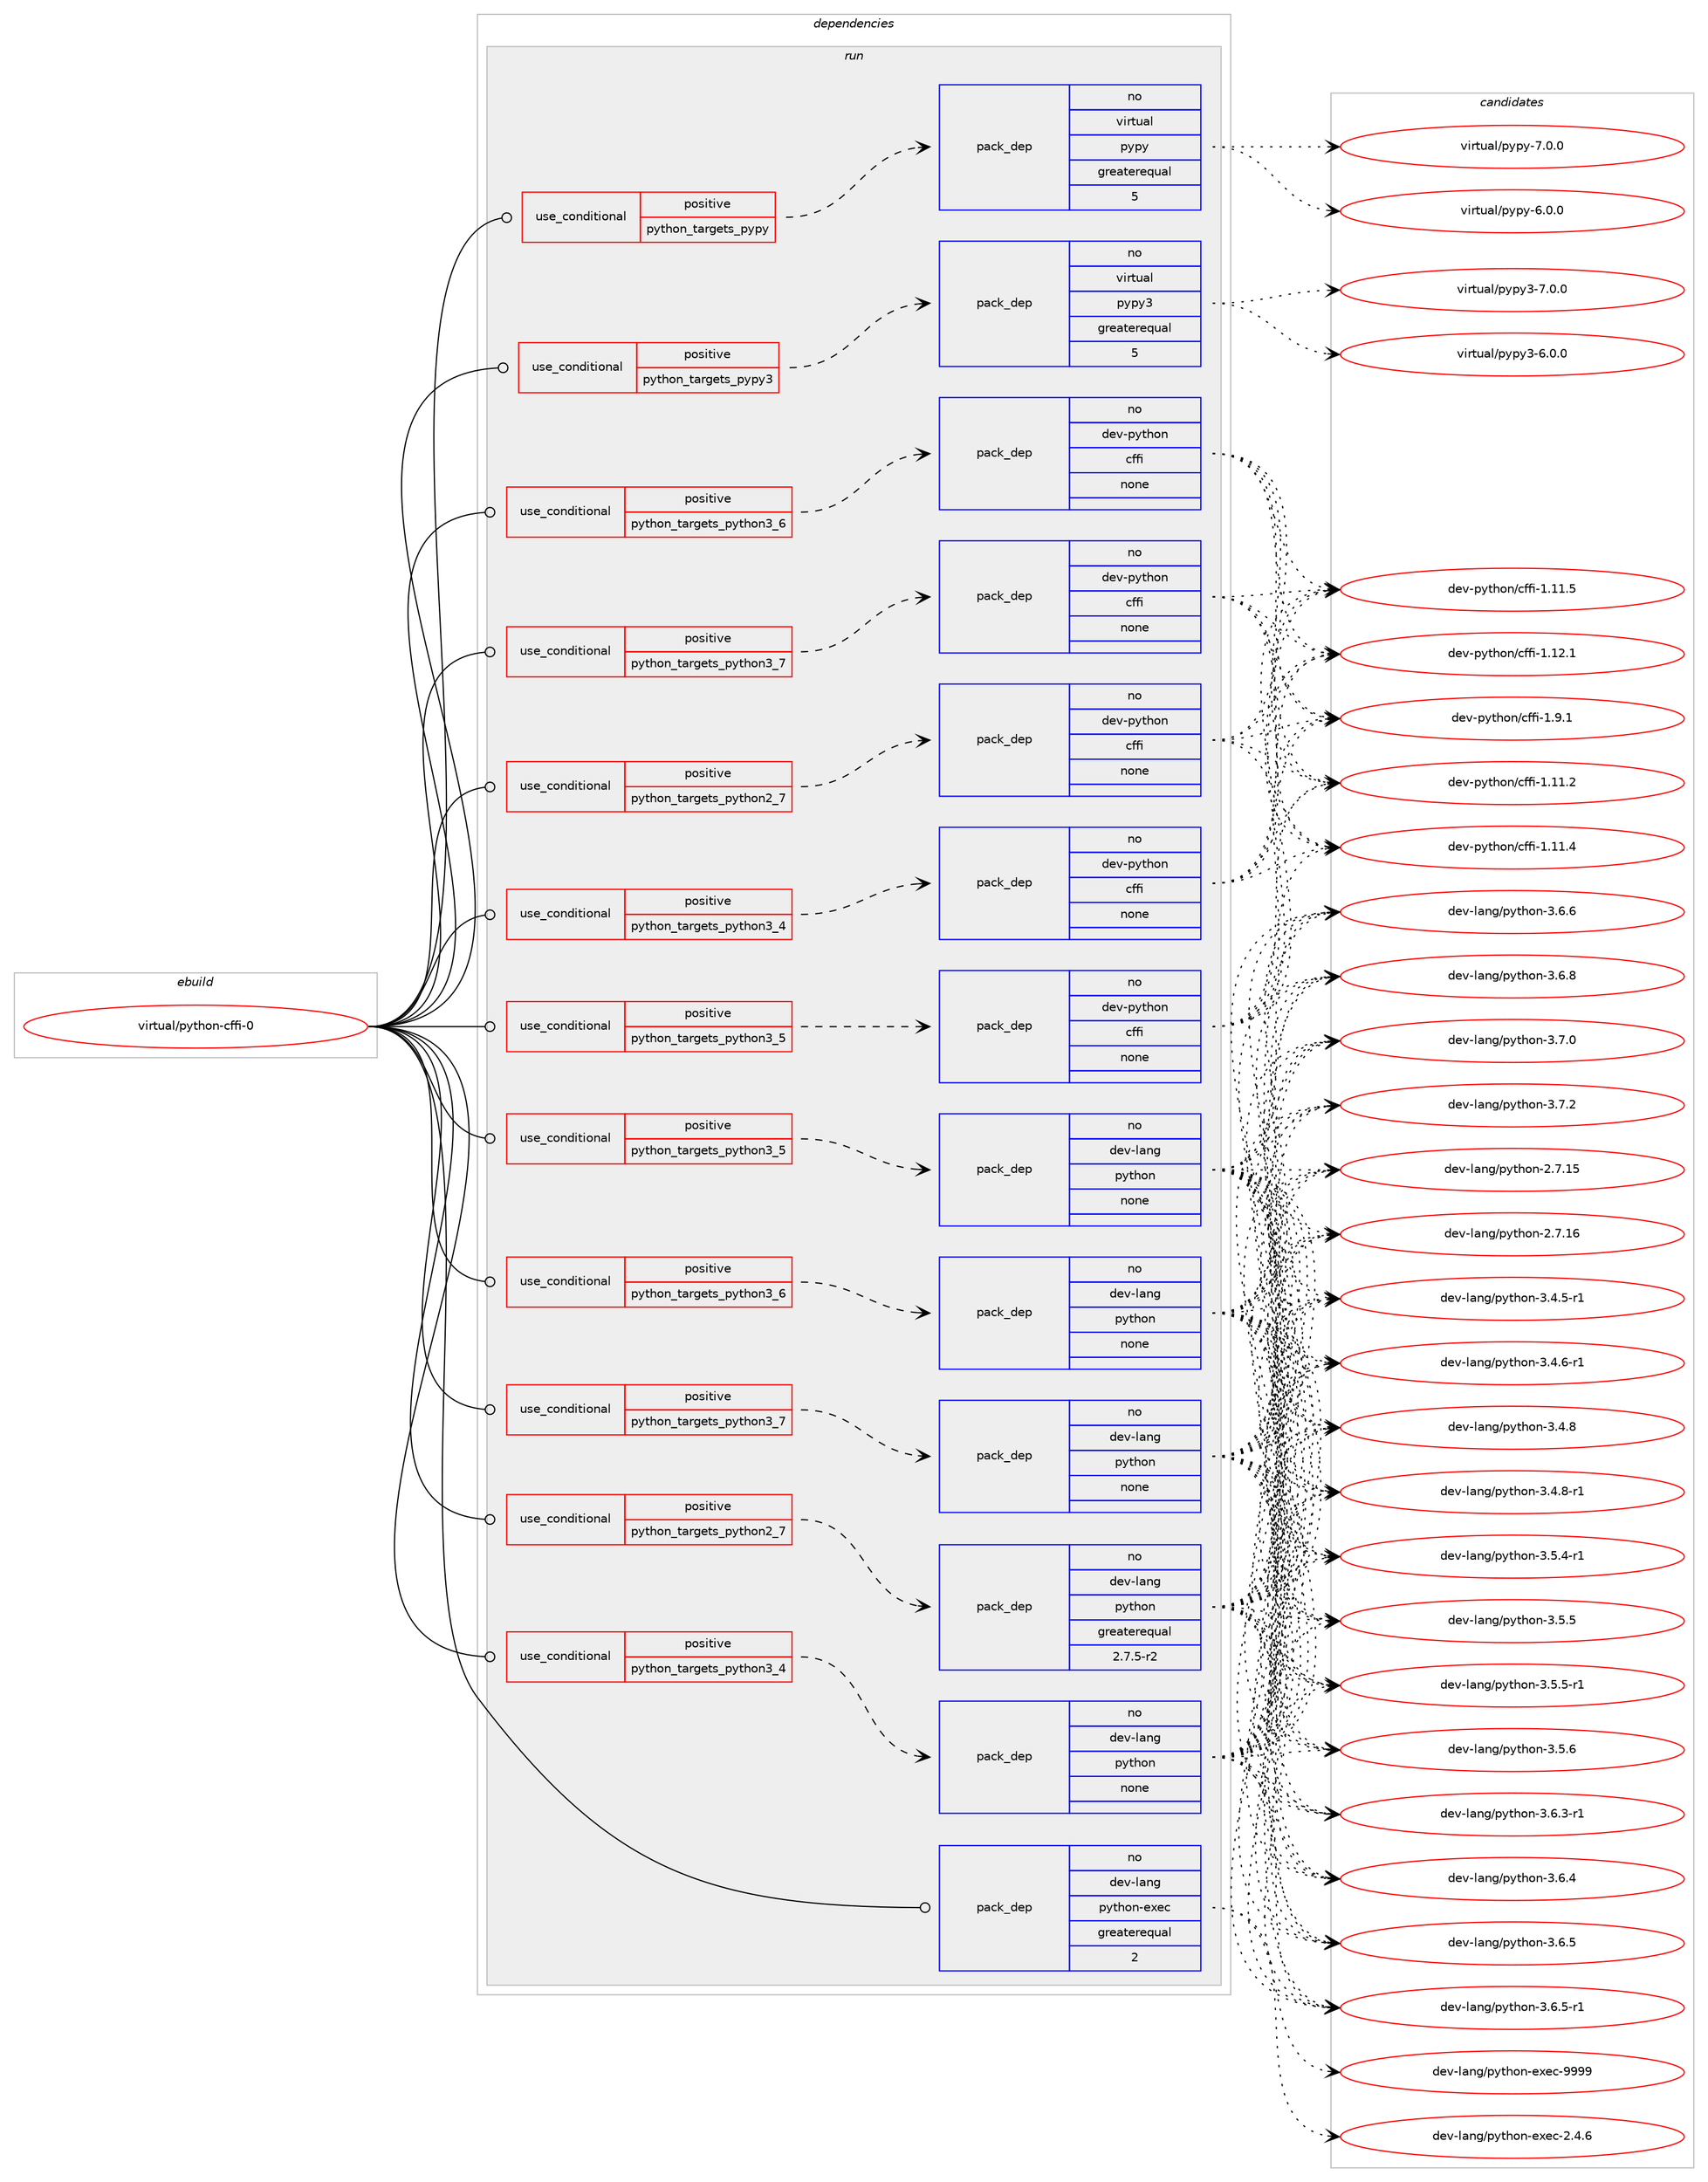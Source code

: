 digraph prolog {

# *************
# Graph options
# *************

newrank=true;
concentrate=true;
compound=true;
graph [rankdir=LR,fontname=Helvetica,fontsize=10,ranksep=1.5];#, ranksep=2.5, nodesep=0.2];
edge  [arrowhead=vee];
node  [fontname=Helvetica,fontsize=10];

# **********
# The ebuild
# **********

subgraph cluster_leftcol {
color=gray;
rank=same;
label=<<i>ebuild</i>>;
id [label="virtual/python-cffi-0", color=red, width=4, href="../virtual/python-cffi-0.svg"];
}

# ****************
# The dependencies
# ****************

subgraph cluster_midcol {
color=gray;
label=<<i>dependencies</i>>;
subgraph cluster_compile {
fillcolor="#eeeeee";
style=filled;
label=<<i>compile</i>>;
}
subgraph cluster_compileandrun {
fillcolor="#eeeeee";
style=filled;
label=<<i>compile and run</i>>;
}
subgraph cluster_run {
fillcolor="#eeeeee";
style=filled;
label=<<i>run</i>>;
subgraph cond462649 {
dependency1742906 [label=<<TABLE BORDER="0" CELLBORDER="1" CELLSPACING="0" CELLPADDING="4"><TR><TD ROWSPAN="3" CELLPADDING="10">use_conditional</TD></TR><TR><TD>positive</TD></TR><TR><TD>python_targets_pypy</TD></TR></TABLE>>, shape=none, color=red];
subgraph pack1251171 {
dependency1742907 [label=<<TABLE BORDER="0" CELLBORDER="1" CELLSPACING="0" CELLPADDING="4" WIDTH="220"><TR><TD ROWSPAN="6" CELLPADDING="30">pack_dep</TD></TR><TR><TD WIDTH="110">no</TD></TR><TR><TD>virtual</TD></TR><TR><TD>pypy</TD></TR><TR><TD>greaterequal</TD></TR><TR><TD>5</TD></TR></TABLE>>, shape=none, color=blue];
}
dependency1742906:e -> dependency1742907:w [weight=20,style="dashed",arrowhead="vee"];
}
id:e -> dependency1742906:w [weight=20,style="solid",arrowhead="odot"];
subgraph cond462650 {
dependency1742908 [label=<<TABLE BORDER="0" CELLBORDER="1" CELLSPACING="0" CELLPADDING="4"><TR><TD ROWSPAN="3" CELLPADDING="10">use_conditional</TD></TR><TR><TD>positive</TD></TR><TR><TD>python_targets_pypy3</TD></TR></TABLE>>, shape=none, color=red];
subgraph pack1251172 {
dependency1742909 [label=<<TABLE BORDER="0" CELLBORDER="1" CELLSPACING="0" CELLPADDING="4" WIDTH="220"><TR><TD ROWSPAN="6" CELLPADDING="30">pack_dep</TD></TR><TR><TD WIDTH="110">no</TD></TR><TR><TD>virtual</TD></TR><TR><TD>pypy3</TD></TR><TR><TD>greaterequal</TD></TR><TR><TD>5</TD></TR></TABLE>>, shape=none, color=blue];
}
dependency1742908:e -> dependency1742909:w [weight=20,style="dashed",arrowhead="vee"];
}
id:e -> dependency1742908:w [weight=20,style="solid",arrowhead="odot"];
subgraph cond462651 {
dependency1742910 [label=<<TABLE BORDER="0" CELLBORDER="1" CELLSPACING="0" CELLPADDING="4"><TR><TD ROWSPAN="3" CELLPADDING="10">use_conditional</TD></TR><TR><TD>positive</TD></TR><TR><TD>python_targets_python2_7</TD></TR></TABLE>>, shape=none, color=red];
subgraph pack1251173 {
dependency1742911 [label=<<TABLE BORDER="0" CELLBORDER="1" CELLSPACING="0" CELLPADDING="4" WIDTH="220"><TR><TD ROWSPAN="6" CELLPADDING="30">pack_dep</TD></TR><TR><TD WIDTH="110">no</TD></TR><TR><TD>dev-lang</TD></TR><TR><TD>python</TD></TR><TR><TD>greaterequal</TD></TR><TR><TD>2.7.5-r2</TD></TR></TABLE>>, shape=none, color=blue];
}
dependency1742910:e -> dependency1742911:w [weight=20,style="dashed",arrowhead="vee"];
}
id:e -> dependency1742910:w [weight=20,style="solid",arrowhead="odot"];
subgraph cond462652 {
dependency1742912 [label=<<TABLE BORDER="0" CELLBORDER="1" CELLSPACING="0" CELLPADDING="4"><TR><TD ROWSPAN="3" CELLPADDING="10">use_conditional</TD></TR><TR><TD>positive</TD></TR><TR><TD>python_targets_python2_7</TD></TR></TABLE>>, shape=none, color=red];
subgraph pack1251174 {
dependency1742913 [label=<<TABLE BORDER="0" CELLBORDER="1" CELLSPACING="0" CELLPADDING="4" WIDTH="220"><TR><TD ROWSPAN="6" CELLPADDING="30">pack_dep</TD></TR><TR><TD WIDTH="110">no</TD></TR><TR><TD>dev-python</TD></TR><TR><TD>cffi</TD></TR><TR><TD>none</TD></TR><TR><TD></TD></TR></TABLE>>, shape=none, color=blue];
}
dependency1742912:e -> dependency1742913:w [weight=20,style="dashed",arrowhead="vee"];
}
id:e -> dependency1742912:w [weight=20,style="solid",arrowhead="odot"];
subgraph cond462653 {
dependency1742914 [label=<<TABLE BORDER="0" CELLBORDER="1" CELLSPACING="0" CELLPADDING="4"><TR><TD ROWSPAN="3" CELLPADDING="10">use_conditional</TD></TR><TR><TD>positive</TD></TR><TR><TD>python_targets_python3_4</TD></TR></TABLE>>, shape=none, color=red];
subgraph pack1251175 {
dependency1742915 [label=<<TABLE BORDER="0" CELLBORDER="1" CELLSPACING="0" CELLPADDING="4" WIDTH="220"><TR><TD ROWSPAN="6" CELLPADDING="30">pack_dep</TD></TR><TR><TD WIDTH="110">no</TD></TR><TR><TD>dev-lang</TD></TR><TR><TD>python</TD></TR><TR><TD>none</TD></TR><TR><TD></TD></TR></TABLE>>, shape=none, color=blue];
}
dependency1742914:e -> dependency1742915:w [weight=20,style="dashed",arrowhead="vee"];
}
id:e -> dependency1742914:w [weight=20,style="solid",arrowhead="odot"];
subgraph cond462654 {
dependency1742916 [label=<<TABLE BORDER="0" CELLBORDER="1" CELLSPACING="0" CELLPADDING="4"><TR><TD ROWSPAN="3" CELLPADDING="10">use_conditional</TD></TR><TR><TD>positive</TD></TR><TR><TD>python_targets_python3_4</TD></TR></TABLE>>, shape=none, color=red];
subgraph pack1251176 {
dependency1742917 [label=<<TABLE BORDER="0" CELLBORDER="1" CELLSPACING="0" CELLPADDING="4" WIDTH="220"><TR><TD ROWSPAN="6" CELLPADDING="30">pack_dep</TD></TR><TR><TD WIDTH="110">no</TD></TR><TR><TD>dev-python</TD></TR><TR><TD>cffi</TD></TR><TR><TD>none</TD></TR><TR><TD></TD></TR></TABLE>>, shape=none, color=blue];
}
dependency1742916:e -> dependency1742917:w [weight=20,style="dashed",arrowhead="vee"];
}
id:e -> dependency1742916:w [weight=20,style="solid",arrowhead="odot"];
subgraph cond462655 {
dependency1742918 [label=<<TABLE BORDER="0" CELLBORDER="1" CELLSPACING="0" CELLPADDING="4"><TR><TD ROWSPAN="3" CELLPADDING="10">use_conditional</TD></TR><TR><TD>positive</TD></TR><TR><TD>python_targets_python3_5</TD></TR></TABLE>>, shape=none, color=red];
subgraph pack1251177 {
dependency1742919 [label=<<TABLE BORDER="0" CELLBORDER="1" CELLSPACING="0" CELLPADDING="4" WIDTH="220"><TR><TD ROWSPAN="6" CELLPADDING="30">pack_dep</TD></TR><TR><TD WIDTH="110">no</TD></TR><TR><TD>dev-lang</TD></TR><TR><TD>python</TD></TR><TR><TD>none</TD></TR><TR><TD></TD></TR></TABLE>>, shape=none, color=blue];
}
dependency1742918:e -> dependency1742919:w [weight=20,style="dashed",arrowhead="vee"];
}
id:e -> dependency1742918:w [weight=20,style="solid",arrowhead="odot"];
subgraph cond462656 {
dependency1742920 [label=<<TABLE BORDER="0" CELLBORDER="1" CELLSPACING="0" CELLPADDING="4"><TR><TD ROWSPAN="3" CELLPADDING="10">use_conditional</TD></TR><TR><TD>positive</TD></TR><TR><TD>python_targets_python3_5</TD></TR></TABLE>>, shape=none, color=red];
subgraph pack1251178 {
dependency1742921 [label=<<TABLE BORDER="0" CELLBORDER="1" CELLSPACING="0" CELLPADDING="4" WIDTH="220"><TR><TD ROWSPAN="6" CELLPADDING="30">pack_dep</TD></TR><TR><TD WIDTH="110">no</TD></TR><TR><TD>dev-python</TD></TR><TR><TD>cffi</TD></TR><TR><TD>none</TD></TR><TR><TD></TD></TR></TABLE>>, shape=none, color=blue];
}
dependency1742920:e -> dependency1742921:w [weight=20,style="dashed",arrowhead="vee"];
}
id:e -> dependency1742920:w [weight=20,style="solid",arrowhead="odot"];
subgraph cond462657 {
dependency1742922 [label=<<TABLE BORDER="0" CELLBORDER="1" CELLSPACING="0" CELLPADDING="4"><TR><TD ROWSPAN="3" CELLPADDING="10">use_conditional</TD></TR><TR><TD>positive</TD></TR><TR><TD>python_targets_python3_6</TD></TR></TABLE>>, shape=none, color=red];
subgraph pack1251179 {
dependency1742923 [label=<<TABLE BORDER="0" CELLBORDER="1" CELLSPACING="0" CELLPADDING="4" WIDTH="220"><TR><TD ROWSPAN="6" CELLPADDING="30">pack_dep</TD></TR><TR><TD WIDTH="110">no</TD></TR><TR><TD>dev-lang</TD></TR><TR><TD>python</TD></TR><TR><TD>none</TD></TR><TR><TD></TD></TR></TABLE>>, shape=none, color=blue];
}
dependency1742922:e -> dependency1742923:w [weight=20,style="dashed",arrowhead="vee"];
}
id:e -> dependency1742922:w [weight=20,style="solid",arrowhead="odot"];
subgraph cond462658 {
dependency1742924 [label=<<TABLE BORDER="0" CELLBORDER="1" CELLSPACING="0" CELLPADDING="4"><TR><TD ROWSPAN="3" CELLPADDING="10">use_conditional</TD></TR><TR><TD>positive</TD></TR><TR><TD>python_targets_python3_6</TD></TR></TABLE>>, shape=none, color=red];
subgraph pack1251180 {
dependency1742925 [label=<<TABLE BORDER="0" CELLBORDER="1" CELLSPACING="0" CELLPADDING="4" WIDTH="220"><TR><TD ROWSPAN="6" CELLPADDING="30">pack_dep</TD></TR><TR><TD WIDTH="110">no</TD></TR><TR><TD>dev-python</TD></TR><TR><TD>cffi</TD></TR><TR><TD>none</TD></TR><TR><TD></TD></TR></TABLE>>, shape=none, color=blue];
}
dependency1742924:e -> dependency1742925:w [weight=20,style="dashed",arrowhead="vee"];
}
id:e -> dependency1742924:w [weight=20,style="solid",arrowhead="odot"];
subgraph cond462659 {
dependency1742926 [label=<<TABLE BORDER="0" CELLBORDER="1" CELLSPACING="0" CELLPADDING="4"><TR><TD ROWSPAN="3" CELLPADDING="10">use_conditional</TD></TR><TR><TD>positive</TD></TR><TR><TD>python_targets_python3_7</TD></TR></TABLE>>, shape=none, color=red];
subgraph pack1251181 {
dependency1742927 [label=<<TABLE BORDER="0" CELLBORDER="1" CELLSPACING="0" CELLPADDING="4" WIDTH="220"><TR><TD ROWSPAN="6" CELLPADDING="30">pack_dep</TD></TR><TR><TD WIDTH="110">no</TD></TR><TR><TD>dev-lang</TD></TR><TR><TD>python</TD></TR><TR><TD>none</TD></TR><TR><TD></TD></TR></TABLE>>, shape=none, color=blue];
}
dependency1742926:e -> dependency1742927:w [weight=20,style="dashed",arrowhead="vee"];
}
id:e -> dependency1742926:w [weight=20,style="solid",arrowhead="odot"];
subgraph cond462660 {
dependency1742928 [label=<<TABLE BORDER="0" CELLBORDER="1" CELLSPACING="0" CELLPADDING="4"><TR><TD ROWSPAN="3" CELLPADDING="10">use_conditional</TD></TR><TR><TD>positive</TD></TR><TR><TD>python_targets_python3_7</TD></TR></TABLE>>, shape=none, color=red];
subgraph pack1251182 {
dependency1742929 [label=<<TABLE BORDER="0" CELLBORDER="1" CELLSPACING="0" CELLPADDING="4" WIDTH="220"><TR><TD ROWSPAN="6" CELLPADDING="30">pack_dep</TD></TR><TR><TD WIDTH="110">no</TD></TR><TR><TD>dev-python</TD></TR><TR><TD>cffi</TD></TR><TR><TD>none</TD></TR><TR><TD></TD></TR></TABLE>>, shape=none, color=blue];
}
dependency1742928:e -> dependency1742929:w [weight=20,style="dashed",arrowhead="vee"];
}
id:e -> dependency1742928:w [weight=20,style="solid",arrowhead="odot"];
subgraph pack1251183 {
dependency1742930 [label=<<TABLE BORDER="0" CELLBORDER="1" CELLSPACING="0" CELLPADDING="4" WIDTH="220"><TR><TD ROWSPAN="6" CELLPADDING="30">pack_dep</TD></TR><TR><TD WIDTH="110">no</TD></TR><TR><TD>dev-lang</TD></TR><TR><TD>python-exec</TD></TR><TR><TD>greaterequal</TD></TR><TR><TD>2</TD></TR></TABLE>>, shape=none, color=blue];
}
id:e -> dependency1742930:w [weight=20,style="solid",arrowhead="odot"];
}
}

# **************
# The candidates
# **************

subgraph cluster_choices {
rank=same;
color=gray;
label=<<i>candidates</i>>;

subgraph choice1251171 {
color=black;
nodesep=1;
choice1181051141161179710847112121112121455446484648 [label="virtual/pypy-6.0.0", color=red, width=4,href="../virtual/pypy-6.0.0.svg"];
choice1181051141161179710847112121112121455546484648 [label="virtual/pypy-7.0.0", color=red, width=4,href="../virtual/pypy-7.0.0.svg"];
dependency1742907:e -> choice1181051141161179710847112121112121455446484648:w [style=dotted,weight="100"];
dependency1742907:e -> choice1181051141161179710847112121112121455546484648:w [style=dotted,weight="100"];
}
subgraph choice1251172 {
color=black;
nodesep=1;
choice118105114116117971084711212111212151455446484648 [label="virtual/pypy3-6.0.0", color=red, width=4,href="../virtual/pypy3-6.0.0.svg"];
choice118105114116117971084711212111212151455546484648 [label="virtual/pypy3-7.0.0", color=red, width=4,href="../virtual/pypy3-7.0.0.svg"];
dependency1742909:e -> choice118105114116117971084711212111212151455446484648:w [style=dotted,weight="100"];
dependency1742909:e -> choice118105114116117971084711212111212151455546484648:w [style=dotted,weight="100"];
}
subgraph choice1251173 {
color=black;
nodesep=1;
choice10010111845108971101034711212111610411111045504655464953 [label="dev-lang/python-2.7.15", color=red, width=4,href="../dev-lang/python-2.7.15.svg"];
choice10010111845108971101034711212111610411111045504655464954 [label="dev-lang/python-2.7.16", color=red, width=4,href="../dev-lang/python-2.7.16.svg"];
choice1001011184510897110103471121211161041111104551465246534511449 [label="dev-lang/python-3.4.5-r1", color=red, width=4,href="../dev-lang/python-3.4.5-r1.svg"];
choice1001011184510897110103471121211161041111104551465246544511449 [label="dev-lang/python-3.4.6-r1", color=red, width=4,href="../dev-lang/python-3.4.6-r1.svg"];
choice100101118451089711010347112121116104111110455146524656 [label="dev-lang/python-3.4.8", color=red, width=4,href="../dev-lang/python-3.4.8.svg"];
choice1001011184510897110103471121211161041111104551465246564511449 [label="dev-lang/python-3.4.8-r1", color=red, width=4,href="../dev-lang/python-3.4.8-r1.svg"];
choice1001011184510897110103471121211161041111104551465346524511449 [label="dev-lang/python-3.5.4-r1", color=red, width=4,href="../dev-lang/python-3.5.4-r1.svg"];
choice100101118451089711010347112121116104111110455146534653 [label="dev-lang/python-3.5.5", color=red, width=4,href="../dev-lang/python-3.5.5.svg"];
choice1001011184510897110103471121211161041111104551465346534511449 [label="dev-lang/python-3.5.5-r1", color=red, width=4,href="../dev-lang/python-3.5.5-r1.svg"];
choice100101118451089711010347112121116104111110455146534654 [label="dev-lang/python-3.5.6", color=red, width=4,href="../dev-lang/python-3.5.6.svg"];
choice1001011184510897110103471121211161041111104551465446514511449 [label="dev-lang/python-3.6.3-r1", color=red, width=4,href="../dev-lang/python-3.6.3-r1.svg"];
choice100101118451089711010347112121116104111110455146544652 [label="dev-lang/python-3.6.4", color=red, width=4,href="../dev-lang/python-3.6.4.svg"];
choice100101118451089711010347112121116104111110455146544653 [label="dev-lang/python-3.6.5", color=red, width=4,href="../dev-lang/python-3.6.5.svg"];
choice1001011184510897110103471121211161041111104551465446534511449 [label="dev-lang/python-3.6.5-r1", color=red, width=4,href="../dev-lang/python-3.6.5-r1.svg"];
choice100101118451089711010347112121116104111110455146544654 [label="dev-lang/python-3.6.6", color=red, width=4,href="../dev-lang/python-3.6.6.svg"];
choice100101118451089711010347112121116104111110455146544656 [label="dev-lang/python-3.6.8", color=red, width=4,href="../dev-lang/python-3.6.8.svg"];
choice100101118451089711010347112121116104111110455146554648 [label="dev-lang/python-3.7.0", color=red, width=4,href="../dev-lang/python-3.7.0.svg"];
choice100101118451089711010347112121116104111110455146554650 [label="dev-lang/python-3.7.2", color=red, width=4,href="../dev-lang/python-3.7.2.svg"];
dependency1742911:e -> choice10010111845108971101034711212111610411111045504655464953:w [style=dotted,weight="100"];
dependency1742911:e -> choice10010111845108971101034711212111610411111045504655464954:w [style=dotted,weight="100"];
dependency1742911:e -> choice1001011184510897110103471121211161041111104551465246534511449:w [style=dotted,weight="100"];
dependency1742911:e -> choice1001011184510897110103471121211161041111104551465246544511449:w [style=dotted,weight="100"];
dependency1742911:e -> choice100101118451089711010347112121116104111110455146524656:w [style=dotted,weight="100"];
dependency1742911:e -> choice1001011184510897110103471121211161041111104551465246564511449:w [style=dotted,weight="100"];
dependency1742911:e -> choice1001011184510897110103471121211161041111104551465346524511449:w [style=dotted,weight="100"];
dependency1742911:e -> choice100101118451089711010347112121116104111110455146534653:w [style=dotted,weight="100"];
dependency1742911:e -> choice1001011184510897110103471121211161041111104551465346534511449:w [style=dotted,weight="100"];
dependency1742911:e -> choice100101118451089711010347112121116104111110455146534654:w [style=dotted,weight="100"];
dependency1742911:e -> choice1001011184510897110103471121211161041111104551465446514511449:w [style=dotted,weight="100"];
dependency1742911:e -> choice100101118451089711010347112121116104111110455146544652:w [style=dotted,weight="100"];
dependency1742911:e -> choice100101118451089711010347112121116104111110455146544653:w [style=dotted,weight="100"];
dependency1742911:e -> choice1001011184510897110103471121211161041111104551465446534511449:w [style=dotted,weight="100"];
dependency1742911:e -> choice100101118451089711010347112121116104111110455146544654:w [style=dotted,weight="100"];
dependency1742911:e -> choice100101118451089711010347112121116104111110455146544656:w [style=dotted,weight="100"];
dependency1742911:e -> choice100101118451089711010347112121116104111110455146554648:w [style=dotted,weight="100"];
dependency1742911:e -> choice100101118451089711010347112121116104111110455146554650:w [style=dotted,weight="100"];
}
subgraph choice1251174 {
color=black;
nodesep=1;
choice10010111845112121116104111110479910210210545494649494650 [label="dev-python/cffi-1.11.2", color=red, width=4,href="../dev-python/cffi-1.11.2.svg"];
choice10010111845112121116104111110479910210210545494649494652 [label="dev-python/cffi-1.11.4", color=red, width=4,href="../dev-python/cffi-1.11.4.svg"];
choice10010111845112121116104111110479910210210545494649494653 [label="dev-python/cffi-1.11.5", color=red, width=4,href="../dev-python/cffi-1.11.5.svg"];
choice10010111845112121116104111110479910210210545494649504649 [label="dev-python/cffi-1.12.1", color=red, width=4,href="../dev-python/cffi-1.12.1.svg"];
choice100101118451121211161041111104799102102105454946574649 [label="dev-python/cffi-1.9.1", color=red, width=4,href="../dev-python/cffi-1.9.1.svg"];
dependency1742913:e -> choice10010111845112121116104111110479910210210545494649494650:w [style=dotted,weight="100"];
dependency1742913:e -> choice10010111845112121116104111110479910210210545494649494652:w [style=dotted,weight="100"];
dependency1742913:e -> choice10010111845112121116104111110479910210210545494649494653:w [style=dotted,weight="100"];
dependency1742913:e -> choice10010111845112121116104111110479910210210545494649504649:w [style=dotted,weight="100"];
dependency1742913:e -> choice100101118451121211161041111104799102102105454946574649:w [style=dotted,weight="100"];
}
subgraph choice1251175 {
color=black;
nodesep=1;
choice10010111845108971101034711212111610411111045504655464953 [label="dev-lang/python-2.7.15", color=red, width=4,href="../dev-lang/python-2.7.15.svg"];
choice10010111845108971101034711212111610411111045504655464954 [label="dev-lang/python-2.7.16", color=red, width=4,href="../dev-lang/python-2.7.16.svg"];
choice1001011184510897110103471121211161041111104551465246534511449 [label="dev-lang/python-3.4.5-r1", color=red, width=4,href="../dev-lang/python-3.4.5-r1.svg"];
choice1001011184510897110103471121211161041111104551465246544511449 [label="dev-lang/python-3.4.6-r1", color=red, width=4,href="../dev-lang/python-3.4.6-r1.svg"];
choice100101118451089711010347112121116104111110455146524656 [label="dev-lang/python-3.4.8", color=red, width=4,href="../dev-lang/python-3.4.8.svg"];
choice1001011184510897110103471121211161041111104551465246564511449 [label="dev-lang/python-3.4.8-r1", color=red, width=4,href="../dev-lang/python-3.4.8-r1.svg"];
choice1001011184510897110103471121211161041111104551465346524511449 [label="dev-lang/python-3.5.4-r1", color=red, width=4,href="../dev-lang/python-3.5.4-r1.svg"];
choice100101118451089711010347112121116104111110455146534653 [label="dev-lang/python-3.5.5", color=red, width=4,href="../dev-lang/python-3.5.5.svg"];
choice1001011184510897110103471121211161041111104551465346534511449 [label="dev-lang/python-3.5.5-r1", color=red, width=4,href="../dev-lang/python-3.5.5-r1.svg"];
choice100101118451089711010347112121116104111110455146534654 [label="dev-lang/python-3.5.6", color=red, width=4,href="../dev-lang/python-3.5.6.svg"];
choice1001011184510897110103471121211161041111104551465446514511449 [label="dev-lang/python-3.6.3-r1", color=red, width=4,href="../dev-lang/python-3.6.3-r1.svg"];
choice100101118451089711010347112121116104111110455146544652 [label="dev-lang/python-3.6.4", color=red, width=4,href="../dev-lang/python-3.6.4.svg"];
choice100101118451089711010347112121116104111110455146544653 [label="dev-lang/python-3.6.5", color=red, width=4,href="../dev-lang/python-3.6.5.svg"];
choice1001011184510897110103471121211161041111104551465446534511449 [label="dev-lang/python-3.6.5-r1", color=red, width=4,href="../dev-lang/python-3.6.5-r1.svg"];
choice100101118451089711010347112121116104111110455146544654 [label="dev-lang/python-3.6.6", color=red, width=4,href="../dev-lang/python-3.6.6.svg"];
choice100101118451089711010347112121116104111110455146544656 [label="dev-lang/python-3.6.8", color=red, width=4,href="../dev-lang/python-3.6.8.svg"];
choice100101118451089711010347112121116104111110455146554648 [label="dev-lang/python-3.7.0", color=red, width=4,href="../dev-lang/python-3.7.0.svg"];
choice100101118451089711010347112121116104111110455146554650 [label="dev-lang/python-3.7.2", color=red, width=4,href="../dev-lang/python-3.7.2.svg"];
dependency1742915:e -> choice10010111845108971101034711212111610411111045504655464953:w [style=dotted,weight="100"];
dependency1742915:e -> choice10010111845108971101034711212111610411111045504655464954:w [style=dotted,weight="100"];
dependency1742915:e -> choice1001011184510897110103471121211161041111104551465246534511449:w [style=dotted,weight="100"];
dependency1742915:e -> choice1001011184510897110103471121211161041111104551465246544511449:w [style=dotted,weight="100"];
dependency1742915:e -> choice100101118451089711010347112121116104111110455146524656:w [style=dotted,weight="100"];
dependency1742915:e -> choice1001011184510897110103471121211161041111104551465246564511449:w [style=dotted,weight="100"];
dependency1742915:e -> choice1001011184510897110103471121211161041111104551465346524511449:w [style=dotted,weight="100"];
dependency1742915:e -> choice100101118451089711010347112121116104111110455146534653:w [style=dotted,weight="100"];
dependency1742915:e -> choice1001011184510897110103471121211161041111104551465346534511449:w [style=dotted,weight="100"];
dependency1742915:e -> choice100101118451089711010347112121116104111110455146534654:w [style=dotted,weight="100"];
dependency1742915:e -> choice1001011184510897110103471121211161041111104551465446514511449:w [style=dotted,weight="100"];
dependency1742915:e -> choice100101118451089711010347112121116104111110455146544652:w [style=dotted,weight="100"];
dependency1742915:e -> choice100101118451089711010347112121116104111110455146544653:w [style=dotted,weight="100"];
dependency1742915:e -> choice1001011184510897110103471121211161041111104551465446534511449:w [style=dotted,weight="100"];
dependency1742915:e -> choice100101118451089711010347112121116104111110455146544654:w [style=dotted,weight="100"];
dependency1742915:e -> choice100101118451089711010347112121116104111110455146544656:w [style=dotted,weight="100"];
dependency1742915:e -> choice100101118451089711010347112121116104111110455146554648:w [style=dotted,weight="100"];
dependency1742915:e -> choice100101118451089711010347112121116104111110455146554650:w [style=dotted,weight="100"];
}
subgraph choice1251176 {
color=black;
nodesep=1;
choice10010111845112121116104111110479910210210545494649494650 [label="dev-python/cffi-1.11.2", color=red, width=4,href="../dev-python/cffi-1.11.2.svg"];
choice10010111845112121116104111110479910210210545494649494652 [label="dev-python/cffi-1.11.4", color=red, width=4,href="../dev-python/cffi-1.11.4.svg"];
choice10010111845112121116104111110479910210210545494649494653 [label="dev-python/cffi-1.11.5", color=red, width=4,href="../dev-python/cffi-1.11.5.svg"];
choice10010111845112121116104111110479910210210545494649504649 [label="dev-python/cffi-1.12.1", color=red, width=4,href="../dev-python/cffi-1.12.1.svg"];
choice100101118451121211161041111104799102102105454946574649 [label="dev-python/cffi-1.9.1", color=red, width=4,href="../dev-python/cffi-1.9.1.svg"];
dependency1742917:e -> choice10010111845112121116104111110479910210210545494649494650:w [style=dotted,weight="100"];
dependency1742917:e -> choice10010111845112121116104111110479910210210545494649494652:w [style=dotted,weight="100"];
dependency1742917:e -> choice10010111845112121116104111110479910210210545494649494653:w [style=dotted,weight="100"];
dependency1742917:e -> choice10010111845112121116104111110479910210210545494649504649:w [style=dotted,weight="100"];
dependency1742917:e -> choice100101118451121211161041111104799102102105454946574649:w [style=dotted,weight="100"];
}
subgraph choice1251177 {
color=black;
nodesep=1;
choice10010111845108971101034711212111610411111045504655464953 [label="dev-lang/python-2.7.15", color=red, width=4,href="../dev-lang/python-2.7.15.svg"];
choice10010111845108971101034711212111610411111045504655464954 [label="dev-lang/python-2.7.16", color=red, width=4,href="../dev-lang/python-2.7.16.svg"];
choice1001011184510897110103471121211161041111104551465246534511449 [label="dev-lang/python-3.4.5-r1", color=red, width=4,href="../dev-lang/python-3.4.5-r1.svg"];
choice1001011184510897110103471121211161041111104551465246544511449 [label="dev-lang/python-3.4.6-r1", color=red, width=4,href="../dev-lang/python-3.4.6-r1.svg"];
choice100101118451089711010347112121116104111110455146524656 [label="dev-lang/python-3.4.8", color=red, width=4,href="../dev-lang/python-3.4.8.svg"];
choice1001011184510897110103471121211161041111104551465246564511449 [label="dev-lang/python-3.4.8-r1", color=red, width=4,href="../dev-lang/python-3.4.8-r1.svg"];
choice1001011184510897110103471121211161041111104551465346524511449 [label="dev-lang/python-3.5.4-r1", color=red, width=4,href="../dev-lang/python-3.5.4-r1.svg"];
choice100101118451089711010347112121116104111110455146534653 [label="dev-lang/python-3.5.5", color=red, width=4,href="../dev-lang/python-3.5.5.svg"];
choice1001011184510897110103471121211161041111104551465346534511449 [label="dev-lang/python-3.5.5-r1", color=red, width=4,href="../dev-lang/python-3.5.5-r1.svg"];
choice100101118451089711010347112121116104111110455146534654 [label="dev-lang/python-3.5.6", color=red, width=4,href="../dev-lang/python-3.5.6.svg"];
choice1001011184510897110103471121211161041111104551465446514511449 [label="dev-lang/python-3.6.3-r1", color=red, width=4,href="../dev-lang/python-3.6.3-r1.svg"];
choice100101118451089711010347112121116104111110455146544652 [label="dev-lang/python-3.6.4", color=red, width=4,href="../dev-lang/python-3.6.4.svg"];
choice100101118451089711010347112121116104111110455146544653 [label="dev-lang/python-3.6.5", color=red, width=4,href="../dev-lang/python-3.6.5.svg"];
choice1001011184510897110103471121211161041111104551465446534511449 [label="dev-lang/python-3.6.5-r1", color=red, width=4,href="../dev-lang/python-3.6.5-r1.svg"];
choice100101118451089711010347112121116104111110455146544654 [label="dev-lang/python-3.6.6", color=red, width=4,href="../dev-lang/python-3.6.6.svg"];
choice100101118451089711010347112121116104111110455146544656 [label="dev-lang/python-3.6.8", color=red, width=4,href="../dev-lang/python-3.6.8.svg"];
choice100101118451089711010347112121116104111110455146554648 [label="dev-lang/python-3.7.0", color=red, width=4,href="../dev-lang/python-3.7.0.svg"];
choice100101118451089711010347112121116104111110455146554650 [label="dev-lang/python-3.7.2", color=red, width=4,href="../dev-lang/python-3.7.2.svg"];
dependency1742919:e -> choice10010111845108971101034711212111610411111045504655464953:w [style=dotted,weight="100"];
dependency1742919:e -> choice10010111845108971101034711212111610411111045504655464954:w [style=dotted,weight="100"];
dependency1742919:e -> choice1001011184510897110103471121211161041111104551465246534511449:w [style=dotted,weight="100"];
dependency1742919:e -> choice1001011184510897110103471121211161041111104551465246544511449:w [style=dotted,weight="100"];
dependency1742919:e -> choice100101118451089711010347112121116104111110455146524656:w [style=dotted,weight="100"];
dependency1742919:e -> choice1001011184510897110103471121211161041111104551465246564511449:w [style=dotted,weight="100"];
dependency1742919:e -> choice1001011184510897110103471121211161041111104551465346524511449:w [style=dotted,weight="100"];
dependency1742919:e -> choice100101118451089711010347112121116104111110455146534653:w [style=dotted,weight="100"];
dependency1742919:e -> choice1001011184510897110103471121211161041111104551465346534511449:w [style=dotted,weight="100"];
dependency1742919:e -> choice100101118451089711010347112121116104111110455146534654:w [style=dotted,weight="100"];
dependency1742919:e -> choice1001011184510897110103471121211161041111104551465446514511449:w [style=dotted,weight="100"];
dependency1742919:e -> choice100101118451089711010347112121116104111110455146544652:w [style=dotted,weight="100"];
dependency1742919:e -> choice100101118451089711010347112121116104111110455146544653:w [style=dotted,weight="100"];
dependency1742919:e -> choice1001011184510897110103471121211161041111104551465446534511449:w [style=dotted,weight="100"];
dependency1742919:e -> choice100101118451089711010347112121116104111110455146544654:w [style=dotted,weight="100"];
dependency1742919:e -> choice100101118451089711010347112121116104111110455146544656:w [style=dotted,weight="100"];
dependency1742919:e -> choice100101118451089711010347112121116104111110455146554648:w [style=dotted,weight="100"];
dependency1742919:e -> choice100101118451089711010347112121116104111110455146554650:w [style=dotted,weight="100"];
}
subgraph choice1251178 {
color=black;
nodesep=1;
choice10010111845112121116104111110479910210210545494649494650 [label="dev-python/cffi-1.11.2", color=red, width=4,href="../dev-python/cffi-1.11.2.svg"];
choice10010111845112121116104111110479910210210545494649494652 [label="dev-python/cffi-1.11.4", color=red, width=4,href="../dev-python/cffi-1.11.4.svg"];
choice10010111845112121116104111110479910210210545494649494653 [label="dev-python/cffi-1.11.5", color=red, width=4,href="../dev-python/cffi-1.11.5.svg"];
choice10010111845112121116104111110479910210210545494649504649 [label="dev-python/cffi-1.12.1", color=red, width=4,href="../dev-python/cffi-1.12.1.svg"];
choice100101118451121211161041111104799102102105454946574649 [label="dev-python/cffi-1.9.1", color=red, width=4,href="../dev-python/cffi-1.9.1.svg"];
dependency1742921:e -> choice10010111845112121116104111110479910210210545494649494650:w [style=dotted,weight="100"];
dependency1742921:e -> choice10010111845112121116104111110479910210210545494649494652:w [style=dotted,weight="100"];
dependency1742921:e -> choice10010111845112121116104111110479910210210545494649494653:w [style=dotted,weight="100"];
dependency1742921:e -> choice10010111845112121116104111110479910210210545494649504649:w [style=dotted,weight="100"];
dependency1742921:e -> choice100101118451121211161041111104799102102105454946574649:w [style=dotted,weight="100"];
}
subgraph choice1251179 {
color=black;
nodesep=1;
choice10010111845108971101034711212111610411111045504655464953 [label="dev-lang/python-2.7.15", color=red, width=4,href="../dev-lang/python-2.7.15.svg"];
choice10010111845108971101034711212111610411111045504655464954 [label="dev-lang/python-2.7.16", color=red, width=4,href="../dev-lang/python-2.7.16.svg"];
choice1001011184510897110103471121211161041111104551465246534511449 [label="dev-lang/python-3.4.5-r1", color=red, width=4,href="../dev-lang/python-3.4.5-r1.svg"];
choice1001011184510897110103471121211161041111104551465246544511449 [label="dev-lang/python-3.4.6-r1", color=red, width=4,href="../dev-lang/python-3.4.6-r1.svg"];
choice100101118451089711010347112121116104111110455146524656 [label="dev-lang/python-3.4.8", color=red, width=4,href="../dev-lang/python-3.4.8.svg"];
choice1001011184510897110103471121211161041111104551465246564511449 [label="dev-lang/python-3.4.8-r1", color=red, width=4,href="../dev-lang/python-3.4.8-r1.svg"];
choice1001011184510897110103471121211161041111104551465346524511449 [label="dev-lang/python-3.5.4-r1", color=red, width=4,href="../dev-lang/python-3.5.4-r1.svg"];
choice100101118451089711010347112121116104111110455146534653 [label="dev-lang/python-3.5.5", color=red, width=4,href="../dev-lang/python-3.5.5.svg"];
choice1001011184510897110103471121211161041111104551465346534511449 [label="dev-lang/python-3.5.5-r1", color=red, width=4,href="../dev-lang/python-3.5.5-r1.svg"];
choice100101118451089711010347112121116104111110455146534654 [label="dev-lang/python-3.5.6", color=red, width=4,href="../dev-lang/python-3.5.6.svg"];
choice1001011184510897110103471121211161041111104551465446514511449 [label="dev-lang/python-3.6.3-r1", color=red, width=4,href="../dev-lang/python-3.6.3-r1.svg"];
choice100101118451089711010347112121116104111110455146544652 [label="dev-lang/python-3.6.4", color=red, width=4,href="../dev-lang/python-3.6.4.svg"];
choice100101118451089711010347112121116104111110455146544653 [label="dev-lang/python-3.6.5", color=red, width=4,href="../dev-lang/python-3.6.5.svg"];
choice1001011184510897110103471121211161041111104551465446534511449 [label="dev-lang/python-3.6.5-r1", color=red, width=4,href="../dev-lang/python-3.6.5-r1.svg"];
choice100101118451089711010347112121116104111110455146544654 [label="dev-lang/python-3.6.6", color=red, width=4,href="../dev-lang/python-3.6.6.svg"];
choice100101118451089711010347112121116104111110455146544656 [label="dev-lang/python-3.6.8", color=red, width=4,href="../dev-lang/python-3.6.8.svg"];
choice100101118451089711010347112121116104111110455146554648 [label="dev-lang/python-3.7.0", color=red, width=4,href="../dev-lang/python-3.7.0.svg"];
choice100101118451089711010347112121116104111110455146554650 [label="dev-lang/python-3.7.2", color=red, width=4,href="../dev-lang/python-3.7.2.svg"];
dependency1742923:e -> choice10010111845108971101034711212111610411111045504655464953:w [style=dotted,weight="100"];
dependency1742923:e -> choice10010111845108971101034711212111610411111045504655464954:w [style=dotted,weight="100"];
dependency1742923:e -> choice1001011184510897110103471121211161041111104551465246534511449:w [style=dotted,weight="100"];
dependency1742923:e -> choice1001011184510897110103471121211161041111104551465246544511449:w [style=dotted,weight="100"];
dependency1742923:e -> choice100101118451089711010347112121116104111110455146524656:w [style=dotted,weight="100"];
dependency1742923:e -> choice1001011184510897110103471121211161041111104551465246564511449:w [style=dotted,weight="100"];
dependency1742923:e -> choice1001011184510897110103471121211161041111104551465346524511449:w [style=dotted,weight="100"];
dependency1742923:e -> choice100101118451089711010347112121116104111110455146534653:w [style=dotted,weight="100"];
dependency1742923:e -> choice1001011184510897110103471121211161041111104551465346534511449:w [style=dotted,weight="100"];
dependency1742923:e -> choice100101118451089711010347112121116104111110455146534654:w [style=dotted,weight="100"];
dependency1742923:e -> choice1001011184510897110103471121211161041111104551465446514511449:w [style=dotted,weight="100"];
dependency1742923:e -> choice100101118451089711010347112121116104111110455146544652:w [style=dotted,weight="100"];
dependency1742923:e -> choice100101118451089711010347112121116104111110455146544653:w [style=dotted,weight="100"];
dependency1742923:e -> choice1001011184510897110103471121211161041111104551465446534511449:w [style=dotted,weight="100"];
dependency1742923:e -> choice100101118451089711010347112121116104111110455146544654:w [style=dotted,weight="100"];
dependency1742923:e -> choice100101118451089711010347112121116104111110455146544656:w [style=dotted,weight="100"];
dependency1742923:e -> choice100101118451089711010347112121116104111110455146554648:w [style=dotted,weight="100"];
dependency1742923:e -> choice100101118451089711010347112121116104111110455146554650:w [style=dotted,weight="100"];
}
subgraph choice1251180 {
color=black;
nodesep=1;
choice10010111845112121116104111110479910210210545494649494650 [label="dev-python/cffi-1.11.2", color=red, width=4,href="../dev-python/cffi-1.11.2.svg"];
choice10010111845112121116104111110479910210210545494649494652 [label="dev-python/cffi-1.11.4", color=red, width=4,href="../dev-python/cffi-1.11.4.svg"];
choice10010111845112121116104111110479910210210545494649494653 [label="dev-python/cffi-1.11.5", color=red, width=4,href="../dev-python/cffi-1.11.5.svg"];
choice10010111845112121116104111110479910210210545494649504649 [label="dev-python/cffi-1.12.1", color=red, width=4,href="../dev-python/cffi-1.12.1.svg"];
choice100101118451121211161041111104799102102105454946574649 [label="dev-python/cffi-1.9.1", color=red, width=4,href="../dev-python/cffi-1.9.1.svg"];
dependency1742925:e -> choice10010111845112121116104111110479910210210545494649494650:w [style=dotted,weight="100"];
dependency1742925:e -> choice10010111845112121116104111110479910210210545494649494652:w [style=dotted,weight="100"];
dependency1742925:e -> choice10010111845112121116104111110479910210210545494649494653:w [style=dotted,weight="100"];
dependency1742925:e -> choice10010111845112121116104111110479910210210545494649504649:w [style=dotted,weight="100"];
dependency1742925:e -> choice100101118451121211161041111104799102102105454946574649:w [style=dotted,weight="100"];
}
subgraph choice1251181 {
color=black;
nodesep=1;
choice10010111845108971101034711212111610411111045504655464953 [label="dev-lang/python-2.7.15", color=red, width=4,href="../dev-lang/python-2.7.15.svg"];
choice10010111845108971101034711212111610411111045504655464954 [label="dev-lang/python-2.7.16", color=red, width=4,href="../dev-lang/python-2.7.16.svg"];
choice1001011184510897110103471121211161041111104551465246534511449 [label="dev-lang/python-3.4.5-r1", color=red, width=4,href="../dev-lang/python-3.4.5-r1.svg"];
choice1001011184510897110103471121211161041111104551465246544511449 [label="dev-lang/python-3.4.6-r1", color=red, width=4,href="../dev-lang/python-3.4.6-r1.svg"];
choice100101118451089711010347112121116104111110455146524656 [label="dev-lang/python-3.4.8", color=red, width=4,href="../dev-lang/python-3.4.8.svg"];
choice1001011184510897110103471121211161041111104551465246564511449 [label="dev-lang/python-3.4.8-r1", color=red, width=4,href="../dev-lang/python-3.4.8-r1.svg"];
choice1001011184510897110103471121211161041111104551465346524511449 [label="dev-lang/python-3.5.4-r1", color=red, width=4,href="../dev-lang/python-3.5.4-r1.svg"];
choice100101118451089711010347112121116104111110455146534653 [label="dev-lang/python-3.5.5", color=red, width=4,href="../dev-lang/python-3.5.5.svg"];
choice1001011184510897110103471121211161041111104551465346534511449 [label="dev-lang/python-3.5.5-r1", color=red, width=4,href="../dev-lang/python-3.5.5-r1.svg"];
choice100101118451089711010347112121116104111110455146534654 [label="dev-lang/python-3.5.6", color=red, width=4,href="../dev-lang/python-3.5.6.svg"];
choice1001011184510897110103471121211161041111104551465446514511449 [label="dev-lang/python-3.6.3-r1", color=red, width=4,href="../dev-lang/python-3.6.3-r1.svg"];
choice100101118451089711010347112121116104111110455146544652 [label="dev-lang/python-3.6.4", color=red, width=4,href="../dev-lang/python-3.6.4.svg"];
choice100101118451089711010347112121116104111110455146544653 [label="dev-lang/python-3.6.5", color=red, width=4,href="../dev-lang/python-3.6.5.svg"];
choice1001011184510897110103471121211161041111104551465446534511449 [label="dev-lang/python-3.6.5-r1", color=red, width=4,href="../dev-lang/python-3.6.5-r1.svg"];
choice100101118451089711010347112121116104111110455146544654 [label="dev-lang/python-3.6.6", color=red, width=4,href="../dev-lang/python-3.6.6.svg"];
choice100101118451089711010347112121116104111110455146544656 [label="dev-lang/python-3.6.8", color=red, width=4,href="../dev-lang/python-3.6.8.svg"];
choice100101118451089711010347112121116104111110455146554648 [label="dev-lang/python-3.7.0", color=red, width=4,href="../dev-lang/python-3.7.0.svg"];
choice100101118451089711010347112121116104111110455146554650 [label="dev-lang/python-3.7.2", color=red, width=4,href="../dev-lang/python-3.7.2.svg"];
dependency1742927:e -> choice10010111845108971101034711212111610411111045504655464953:w [style=dotted,weight="100"];
dependency1742927:e -> choice10010111845108971101034711212111610411111045504655464954:w [style=dotted,weight="100"];
dependency1742927:e -> choice1001011184510897110103471121211161041111104551465246534511449:w [style=dotted,weight="100"];
dependency1742927:e -> choice1001011184510897110103471121211161041111104551465246544511449:w [style=dotted,weight="100"];
dependency1742927:e -> choice100101118451089711010347112121116104111110455146524656:w [style=dotted,weight="100"];
dependency1742927:e -> choice1001011184510897110103471121211161041111104551465246564511449:w [style=dotted,weight="100"];
dependency1742927:e -> choice1001011184510897110103471121211161041111104551465346524511449:w [style=dotted,weight="100"];
dependency1742927:e -> choice100101118451089711010347112121116104111110455146534653:w [style=dotted,weight="100"];
dependency1742927:e -> choice1001011184510897110103471121211161041111104551465346534511449:w [style=dotted,weight="100"];
dependency1742927:e -> choice100101118451089711010347112121116104111110455146534654:w [style=dotted,weight="100"];
dependency1742927:e -> choice1001011184510897110103471121211161041111104551465446514511449:w [style=dotted,weight="100"];
dependency1742927:e -> choice100101118451089711010347112121116104111110455146544652:w [style=dotted,weight="100"];
dependency1742927:e -> choice100101118451089711010347112121116104111110455146544653:w [style=dotted,weight="100"];
dependency1742927:e -> choice1001011184510897110103471121211161041111104551465446534511449:w [style=dotted,weight="100"];
dependency1742927:e -> choice100101118451089711010347112121116104111110455146544654:w [style=dotted,weight="100"];
dependency1742927:e -> choice100101118451089711010347112121116104111110455146544656:w [style=dotted,weight="100"];
dependency1742927:e -> choice100101118451089711010347112121116104111110455146554648:w [style=dotted,weight="100"];
dependency1742927:e -> choice100101118451089711010347112121116104111110455146554650:w [style=dotted,weight="100"];
}
subgraph choice1251182 {
color=black;
nodesep=1;
choice10010111845112121116104111110479910210210545494649494650 [label="dev-python/cffi-1.11.2", color=red, width=4,href="../dev-python/cffi-1.11.2.svg"];
choice10010111845112121116104111110479910210210545494649494652 [label="dev-python/cffi-1.11.4", color=red, width=4,href="../dev-python/cffi-1.11.4.svg"];
choice10010111845112121116104111110479910210210545494649494653 [label="dev-python/cffi-1.11.5", color=red, width=4,href="../dev-python/cffi-1.11.5.svg"];
choice10010111845112121116104111110479910210210545494649504649 [label="dev-python/cffi-1.12.1", color=red, width=4,href="../dev-python/cffi-1.12.1.svg"];
choice100101118451121211161041111104799102102105454946574649 [label="dev-python/cffi-1.9.1", color=red, width=4,href="../dev-python/cffi-1.9.1.svg"];
dependency1742929:e -> choice10010111845112121116104111110479910210210545494649494650:w [style=dotted,weight="100"];
dependency1742929:e -> choice10010111845112121116104111110479910210210545494649494652:w [style=dotted,weight="100"];
dependency1742929:e -> choice10010111845112121116104111110479910210210545494649494653:w [style=dotted,weight="100"];
dependency1742929:e -> choice10010111845112121116104111110479910210210545494649504649:w [style=dotted,weight="100"];
dependency1742929:e -> choice100101118451121211161041111104799102102105454946574649:w [style=dotted,weight="100"];
}
subgraph choice1251183 {
color=black;
nodesep=1;
choice1001011184510897110103471121211161041111104510112010199455046524654 [label="dev-lang/python-exec-2.4.6", color=red, width=4,href="../dev-lang/python-exec-2.4.6.svg"];
choice10010111845108971101034711212111610411111045101120101994557575757 [label="dev-lang/python-exec-9999", color=red, width=4,href="../dev-lang/python-exec-9999.svg"];
dependency1742930:e -> choice1001011184510897110103471121211161041111104510112010199455046524654:w [style=dotted,weight="100"];
dependency1742930:e -> choice10010111845108971101034711212111610411111045101120101994557575757:w [style=dotted,weight="100"];
}
}

}
